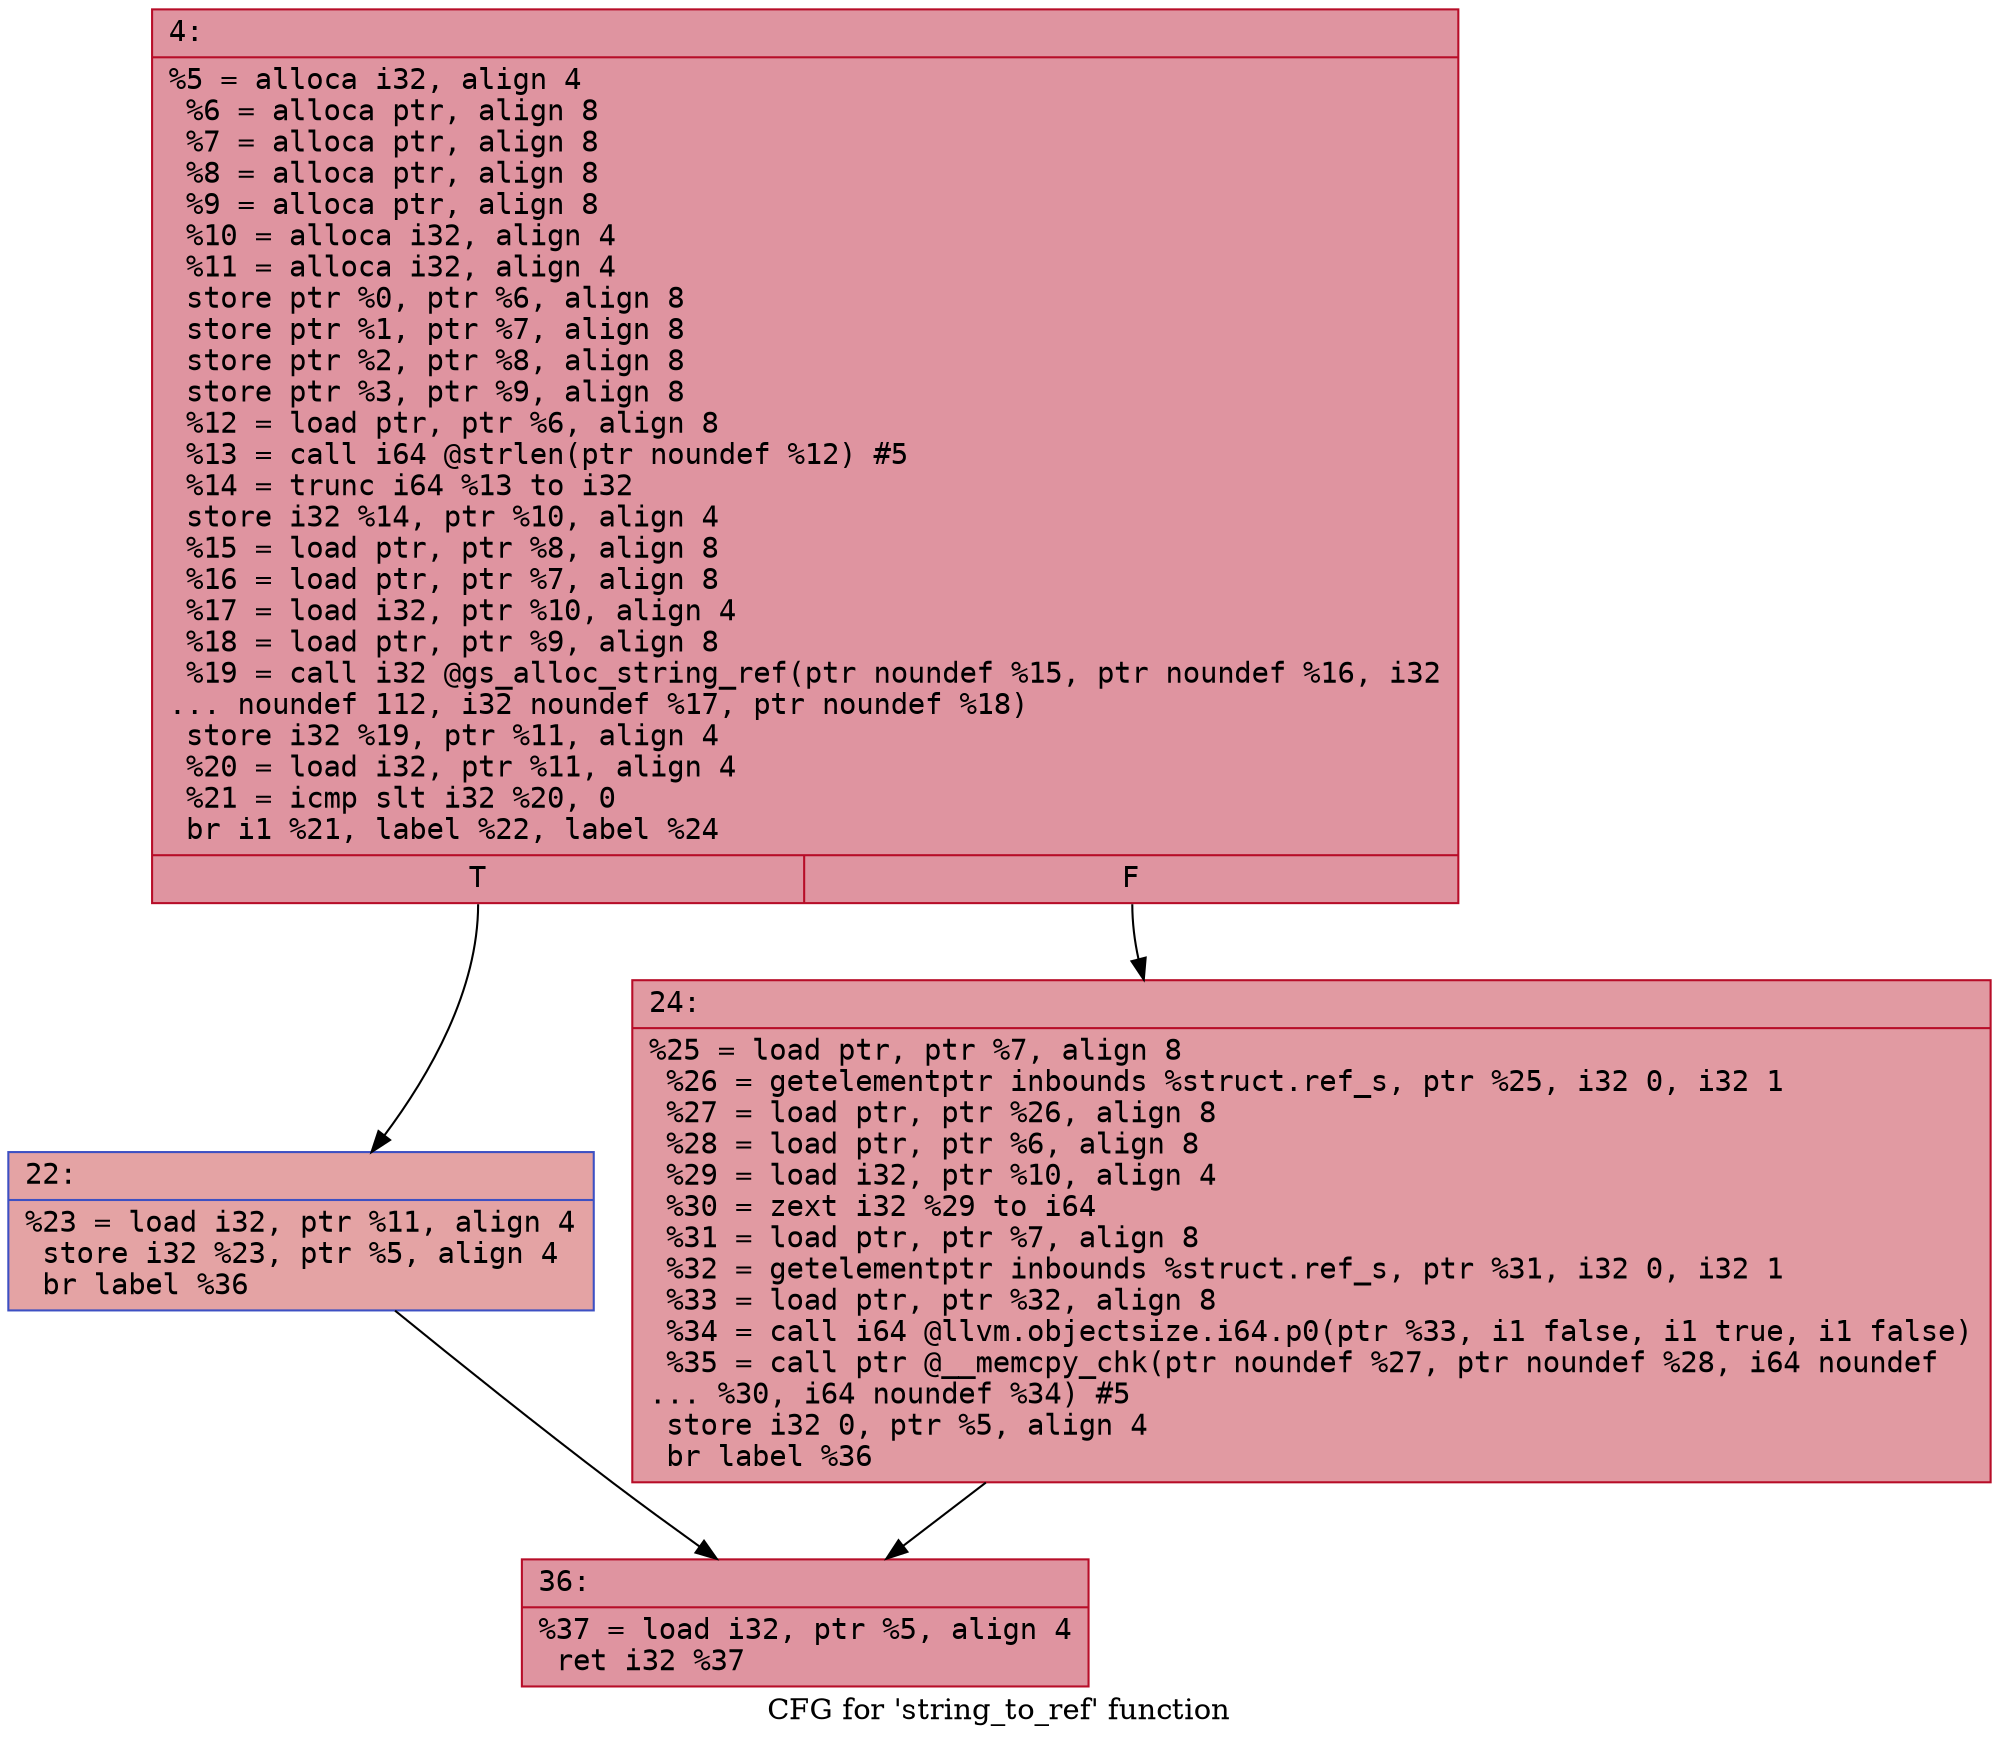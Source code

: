 digraph "CFG for 'string_to_ref' function" {
	label="CFG for 'string_to_ref' function";

	Node0x600003596670 [shape=record,color="#b70d28ff", style=filled, fillcolor="#b70d2870" fontname="Courier",label="{4:\l|  %5 = alloca i32, align 4\l  %6 = alloca ptr, align 8\l  %7 = alloca ptr, align 8\l  %8 = alloca ptr, align 8\l  %9 = alloca ptr, align 8\l  %10 = alloca i32, align 4\l  %11 = alloca i32, align 4\l  store ptr %0, ptr %6, align 8\l  store ptr %1, ptr %7, align 8\l  store ptr %2, ptr %8, align 8\l  store ptr %3, ptr %9, align 8\l  %12 = load ptr, ptr %6, align 8\l  %13 = call i64 @strlen(ptr noundef %12) #5\l  %14 = trunc i64 %13 to i32\l  store i32 %14, ptr %10, align 4\l  %15 = load ptr, ptr %8, align 8\l  %16 = load ptr, ptr %7, align 8\l  %17 = load i32, ptr %10, align 4\l  %18 = load ptr, ptr %9, align 8\l  %19 = call i32 @gs_alloc_string_ref(ptr noundef %15, ptr noundef %16, i32\l... noundef 112, i32 noundef %17, ptr noundef %18)\l  store i32 %19, ptr %11, align 4\l  %20 = load i32, ptr %11, align 4\l  %21 = icmp slt i32 %20, 0\l  br i1 %21, label %22, label %24\l|{<s0>T|<s1>F}}"];
	Node0x600003596670:s0 -> Node0x6000035966c0[tooltip="4 -> 22\nProbability 37.50%" ];
	Node0x600003596670:s1 -> Node0x600003596710[tooltip="4 -> 24\nProbability 62.50%" ];
	Node0x6000035966c0 [shape=record,color="#3d50c3ff", style=filled, fillcolor="#c32e3170" fontname="Courier",label="{22:\l|  %23 = load i32, ptr %11, align 4\l  store i32 %23, ptr %5, align 4\l  br label %36\l}"];
	Node0x6000035966c0 -> Node0x600003596760[tooltip="22 -> 36\nProbability 100.00%" ];
	Node0x600003596710 [shape=record,color="#b70d28ff", style=filled, fillcolor="#bb1b2c70" fontname="Courier",label="{24:\l|  %25 = load ptr, ptr %7, align 8\l  %26 = getelementptr inbounds %struct.ref_s, ptr %25, i32 0, i32 1\l  %27 = load ptr, ptr %26, align 8\l  %28 = load ptr, ptr %6, align 8\l  %29 = load i32, ptr %10, align 4\l  %30 = zext i32 %29 to i64\l  %31 = load ptr, ptr %7, align 8\l  %32 = getelementptr inbounds %struct.ref_s, ptr %31, i32 0, i32 1\l  %33 = load ptr, ptr %32, align 8\l  %34 = call i64 @llvm.objectsize.i64.p0(ptr %33, i1 false, i1 true, i1 false)\l  %35 = call ptr @__memcpy_chk(ptr noundef %27, ptr noundef %28, i64 noundef\l... %30, i64 noundef %34) #5\l  store i32 0, ptr %5, align 4\l  br label %36\l}"];
	Node0x600003596710 -> Node0x600003596760[tooltip="24 -> 36\nProbability 100.00%" ];
	Node0x600003596760 [shape=record,color="#b70d28ff", style=filled, fillcolor="#b70d2870" fontname="Courier",label="{36:\l|  %37 = load i32, ptr %5, align 4\l  ret i32 %37\l}"];
}
